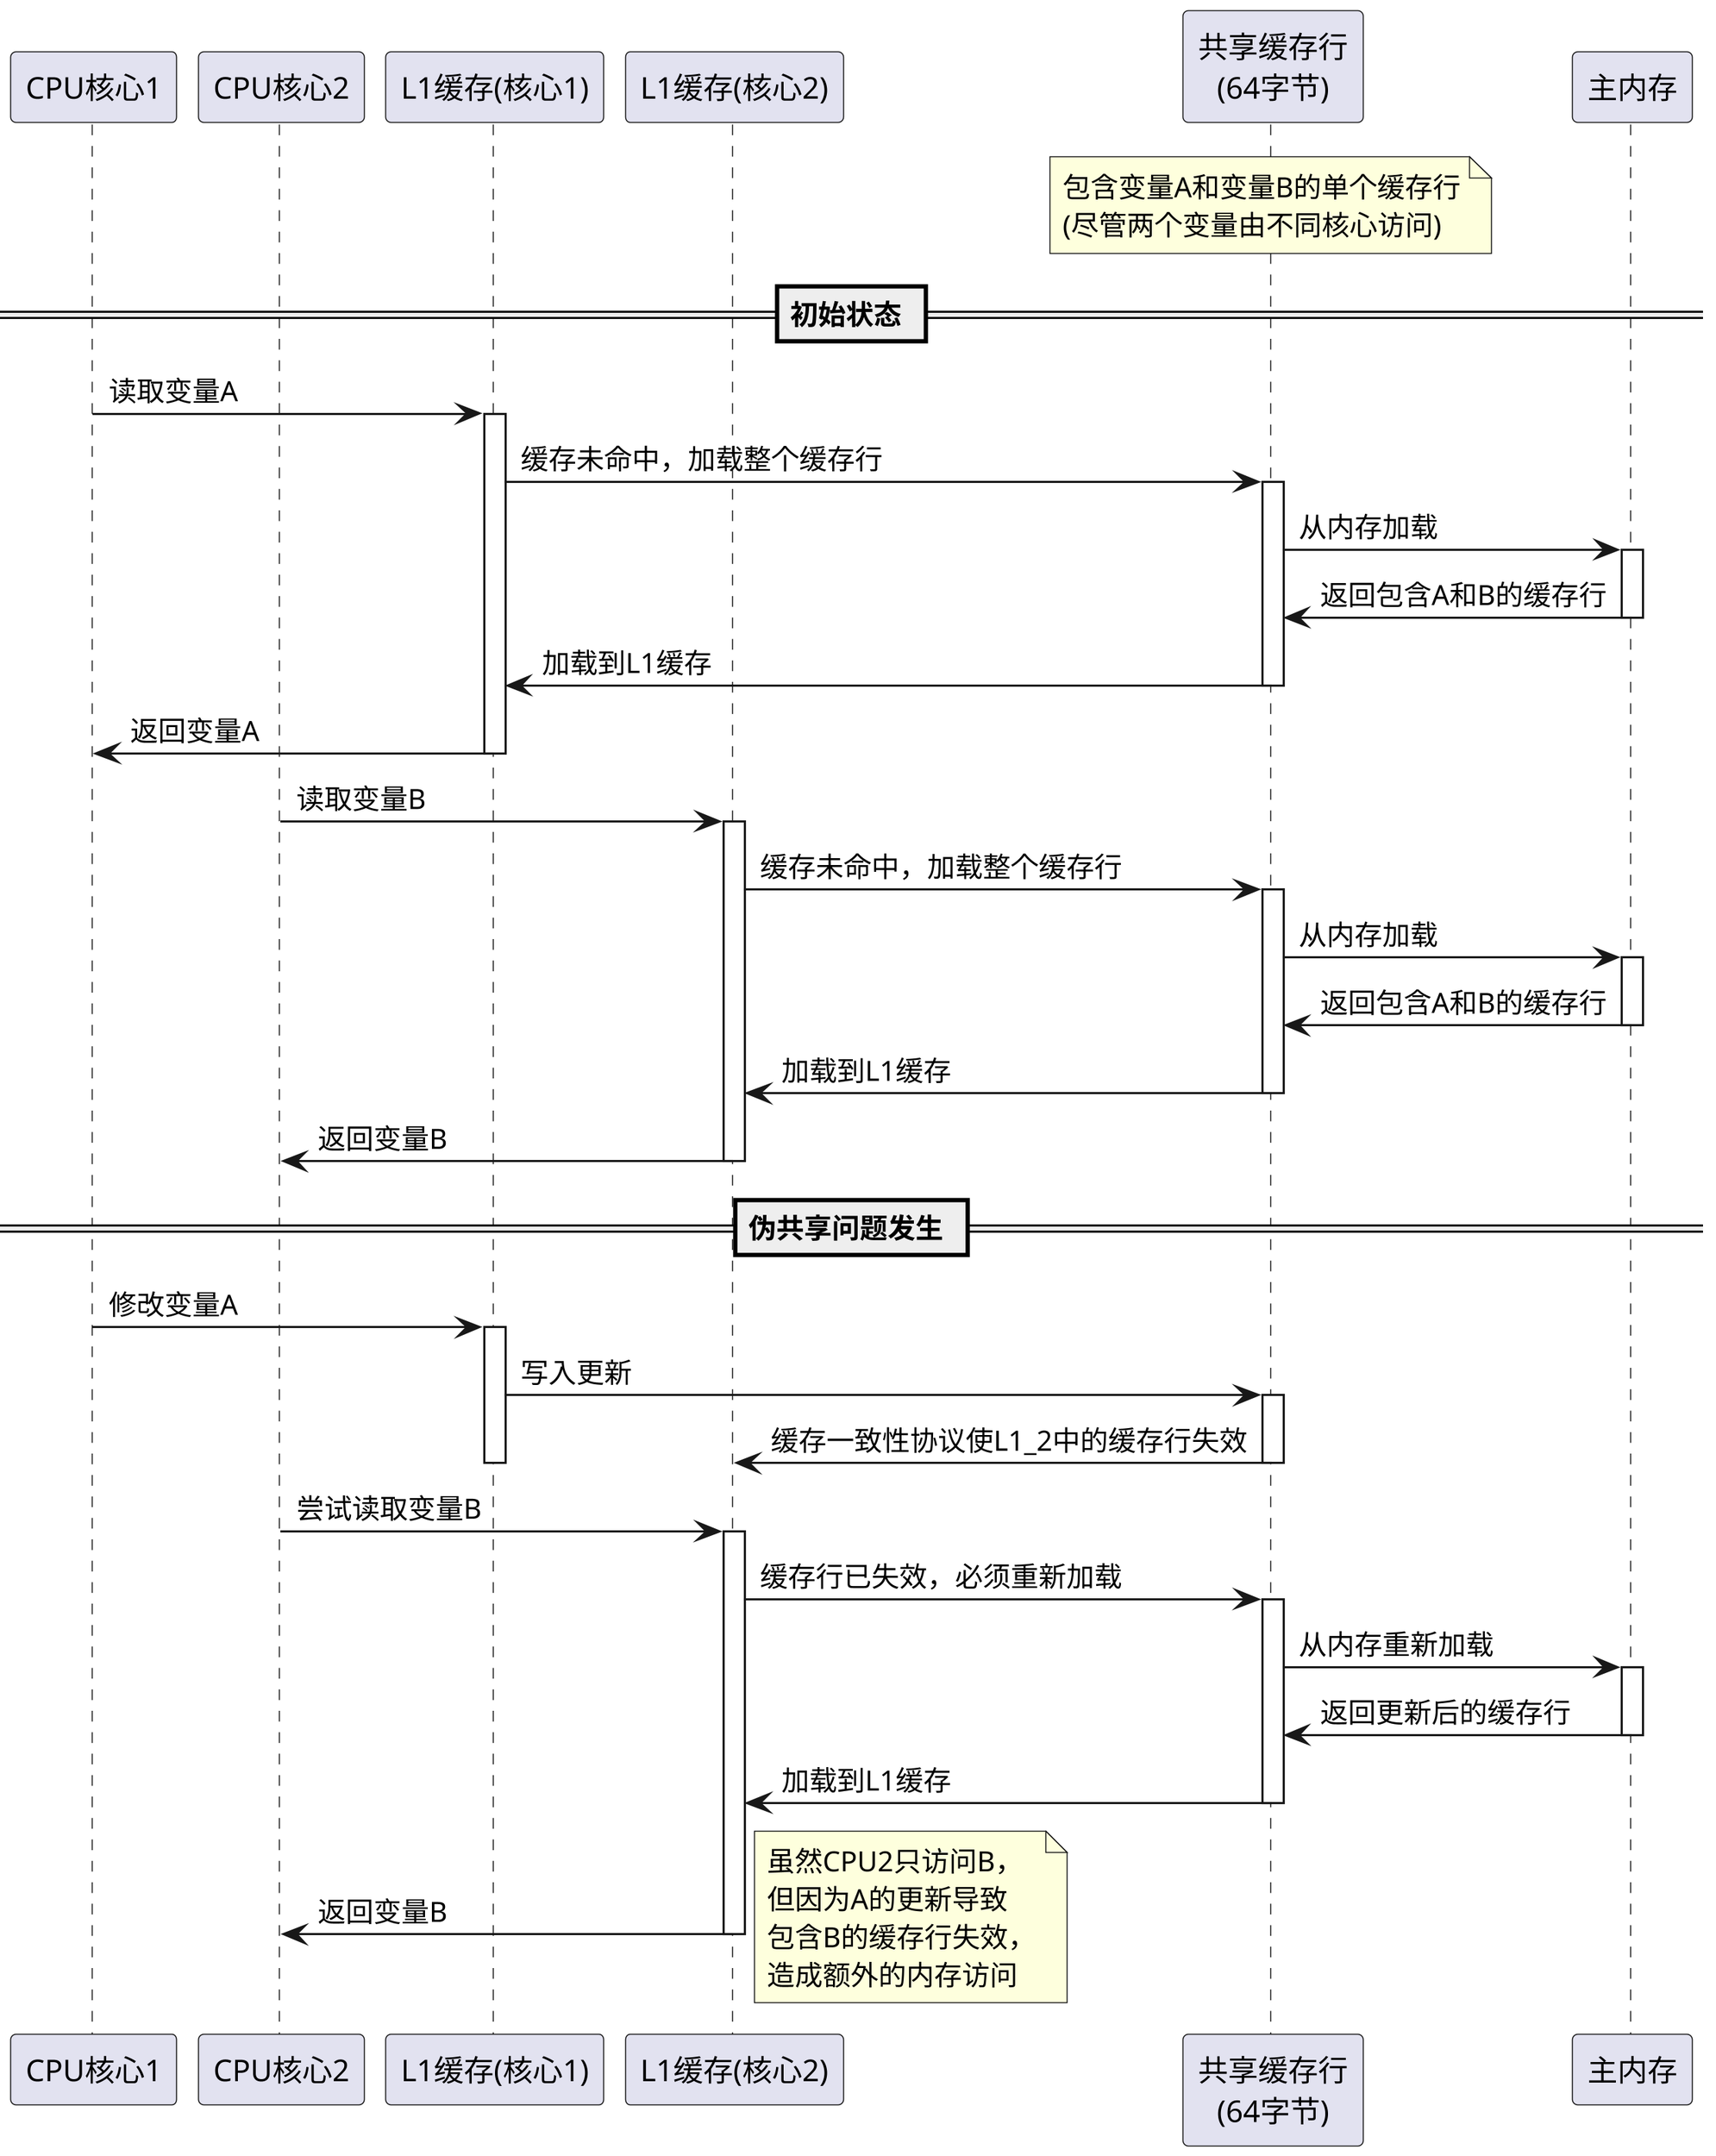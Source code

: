 @startuml false_sharing
skinparam dpi 300
skinparam defaultFontName "Microsoft YaHei"

participant "CPU核心1" as CPU1
participant "CPU核心2" as CPU2
participant "L1缓存(核心1)" as L1_1
participant "L1缓存(核心2)" as L1_2
participant "共享缓存行\n(64字节)" as CacheLine
participant "主内存" as RAM

note over CacheLine: 包含变量A和变量B的单个缓存行\n(尽管两个变量由不同核心访问)

== 初始状态 ==
CPU1 -> L1_1: 读取变量A
activate L1_1
L1_1 -> CacheLine: 缓存未命中，加载整个缓存行
activate CacheLine
CacheLine -> RAM: 从内存加载
activate RAM
RAM -> CacheLine: 返回包含A和B的缓存行
deactivate RAM
CacheLine -> L1_1: 加载到L1缓存
deactivate CacheLine
L1_1 -> CPU1: 返回变量A
deactivate L1_1

CPU2 -> L1_2: 读取变量B
activate L1_2
L1_2 -> CacheLine: 缓存未命中，加载整个缓存行
activate CacheLine
CacheLine -> RAM: 从内存加载
activate RAM
RAM -> CacheLine: 返回包含A和B的缓存行
deactivate RAM
CacheLine -> L1_2: 加载到L1缓存
deactivate CacheLine
L1_2 -> CPU2: 返回变量B
deactivate L1_2

== 伪共享问题发生 ==
CPU1 -> L1_1: 修改变量A
activate L1_1
L1_1 -> CacheLine: 写入更新
activate CacheLine
CacheLine -> L1_2: 缓存一致性协议使L1_2中的缓存行失效
deactivate CacheLine
deactivate L1_1

CPU2 -> L1_2: 尝试读取变量B
activate L1_2
L1_2 -> CacheLine: 缓存行已失效，必须重新加载
activate CacheLine
CacheLine -> RAM: 从内存重新加载
activate RAM
RAM -> CacheLine: 返回更新后的缓存行
deactivate RAM
CacheLine -> L1_2: 加载到L1缓存
deactivate CacheLine
L1_2 -> CPU2: 返回变量B
deactivate L1_2

note right: 虽然CPU2只访问B，\n但因为A的更新导致\n包含B的缓存行失效，\n造成额外的内存访问

@enduml 